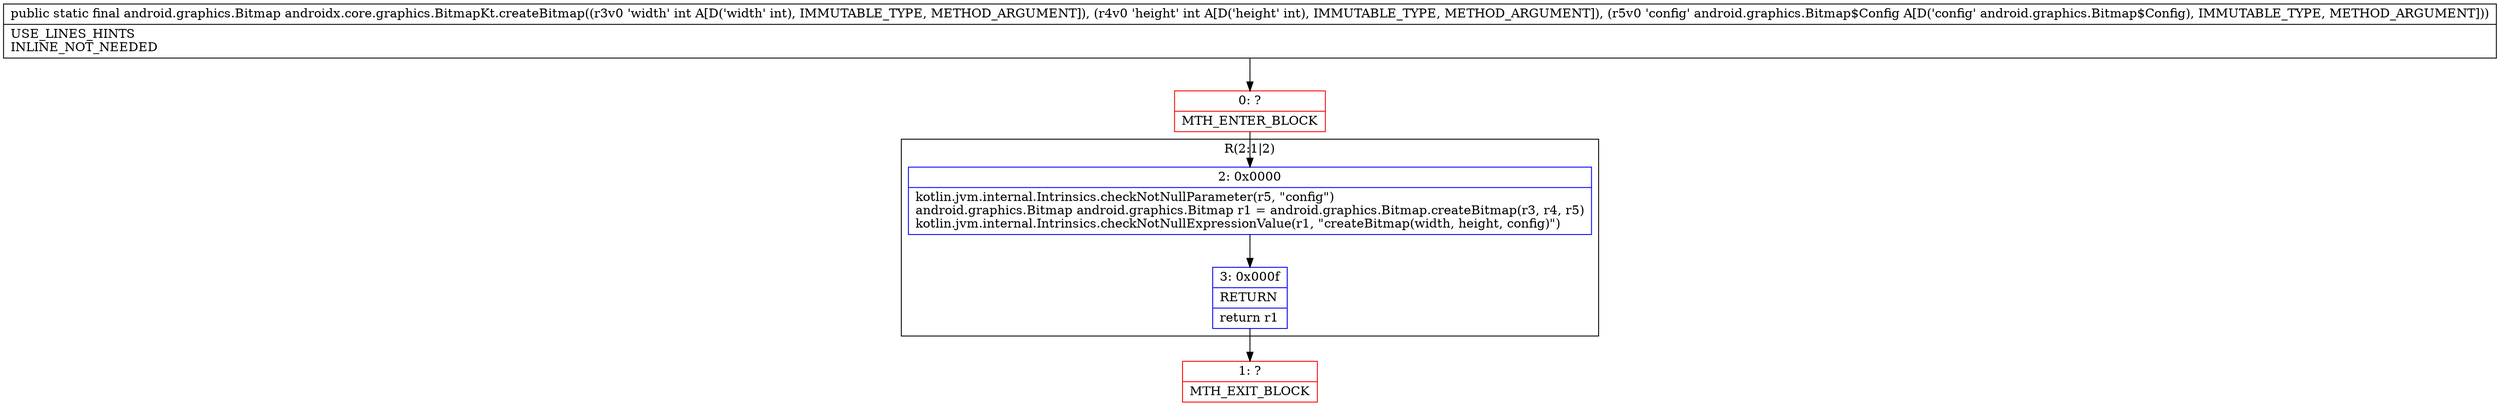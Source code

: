 digraph "CFG forandroidx.core.graphics.BitmapKt.createBitmap(IILandroid\/graphics\/Bitmap$Config;)Landroid\/graphics\/Bitmap;" {
subgraph cluster_Region_1792108690 {
label = "R(2:1|2)";
node [shape=record,color=blue];
Node_2 [shape=record,label="{2\:\ 0x0000|kotlin.jvm.internal.Intrinsics.checkNotNullParameter(r5, \"config\")\landroid.graphics.Bitmap android.graphics.Bitmap r1 = android.graphics.Bitmap.createBitmap(r3, r4, r5)\lkotlin.jvm.internal.Intrinsics.checkNotNullExpressionValue(r1, \"createBitmap(width, height, config)\")\l}"];
Node_3 [shape=record,label="{3\:\ 0x000f|RETURN\l|return r1\l}"];
}
Node_0 [shape=record,color=red,label="{0\:\ ?|MTH_ENTER_BLOCK\l}"];
Node_1 [shape=record,color=red,label="{1\:\ ?|MTH_EXIT_BLOCK\l}"];
MethodNode[shape=record,label="{public static final android.graphics.Bitmap androidx.core.graphics.BitmapKt.createBitmap((r3v0 'width' int A[D('width' int), IMMUTABLE_TYPE, METHOD_ARGUMENT]), (r4v0 'height' int A[D('height' int), IMMUTABLE_TYPE, METHOD_ARGUMENT]), (r5v0 'config' android.graphics.Bitmap$Config A[D('config' android.graphics.Bitmap$Config), IMMUTABLE_TYPE, METHOD_ARGUMENT]))  | USE_LINES_HINTS\lINLINE_NOT_NEEDED\l}"];
MethodNode -> Node_0;Node_2 -> Node_3;
Node_3 -> Node_1;
Node_0 -> Node_2;
}

